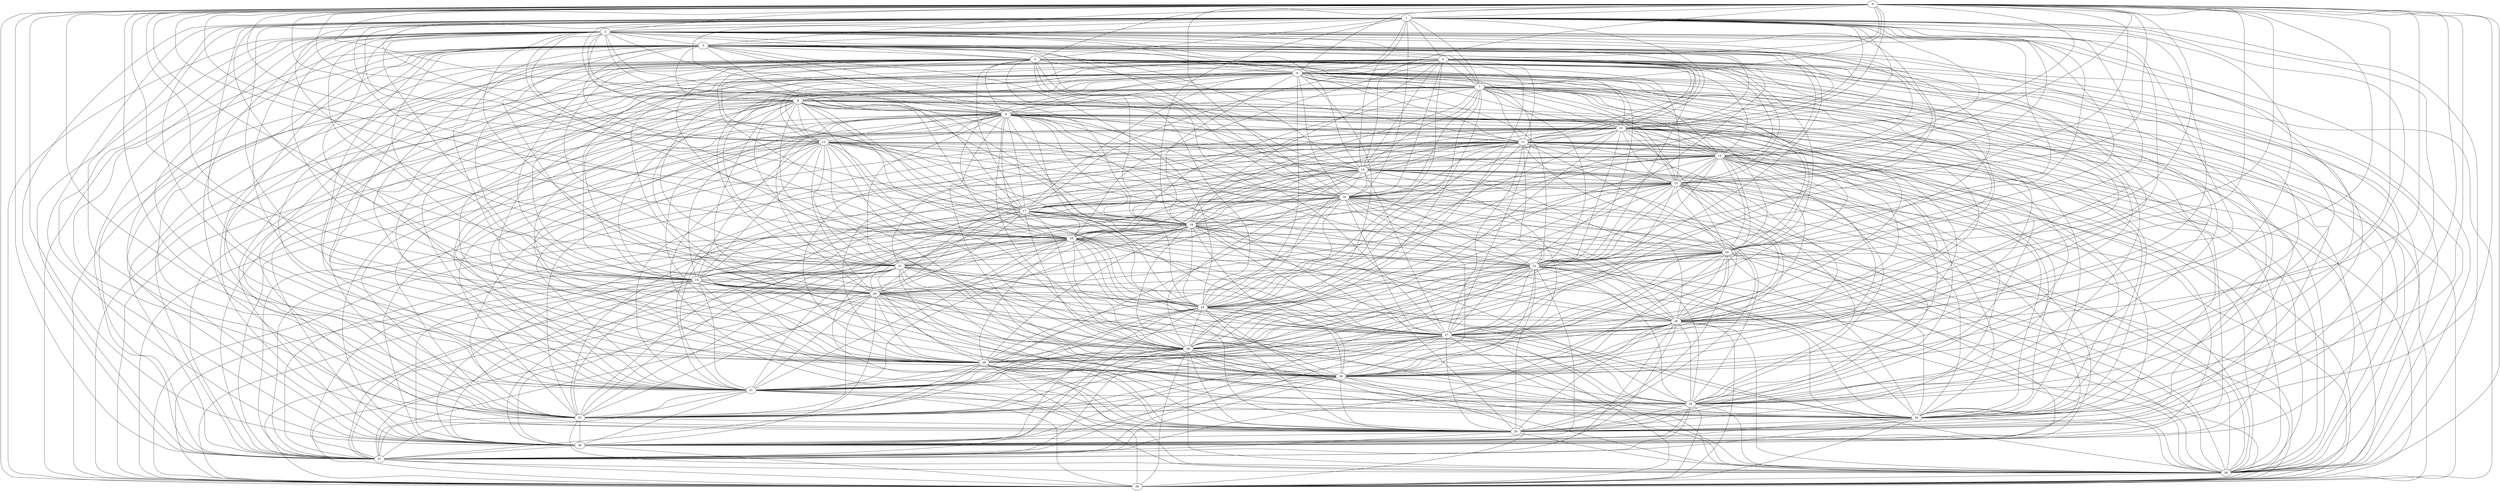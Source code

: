 strict graph  {
0;
1;
2;
3;
4;
5;
6;
7;
8;
9;
10;
11;
12;
13;
14;
15;
16;
17;
18;
19;
20;
21;
22;
23;
24;
25;
26;
27;
28;
29;
30;
31;
32;
33;
34;
35;
36;
37;
38;
39;
0 -- 5  [weight=10000];
0 -- 6  [weight=10000];
0 -- 24  [weight=40000];
0 -- 9  [weight=60000];
0 -- 36  [weight=40000];
0 -- 16  [weight=60000];
0 -- 12  [weight=40000];
0 -- 22  [weight=10000];
0 -- 38  [weight=50000];
0 -- 30  [weight=10000];
0 -- 31  [weight=20000];
0 -- 34  [weight=30000];
0 -- 1  [weight=50000];
0 -- 27  [weight=40000];
0 -- 17  [weight=40000];
0 -- 14  [weight=70000];
0 -- 13  [weight=20000];
0 -- 8  [weight=10000];
0 -- 39  [weight=60000];
0 -- 35  [weight=40000];
0 -- 28  [weight=40000];
0 -- 7  [weight=60000];
0 -- 2  [weight=20000];
0 -- 25  [weight=50000];
0 -- 19  [weight=40000];
0 -- 29  [weight=30000];
0 -- 18  [weight=70000];
0 -- 21  [weight=40000];
0 -- 15  [weight=70000];
0 -- 11  [weight=60000];
0 -- 37  [weight=10000];
0 -- 10  [weight=60000];
0 -- 4  [weight=70000];
0 -- 20  [weight=10000];
0 -- 23  [weight=40000];
0 -- 26  [weight=20000];
0 -- 32  [weight=10000];
0 -- 3  [weight=10000];
1 -- 4  [weight=20000];
1 -- 33  [weight=60000];
1 -- 36  [weight=20000];
1 -- 37  [weight=60000];
1 -- 16  [weight=50000];
1 -- 12  [weight=60000];
1 -- 13  [weight=50000];
1 -- 15  [weight=20000];
1 -- 26  [weight=20000];
1 -- 38  [weight=50000];
1 -- 3  [weight=30000];
1 -- 30  [weight=70000];
1 -- 29  [weight=20000];
1 -- 25  [weight=50000];
1 -- 5  [weight=70000];
1 -- 24  [weight=20000];
1 -- 23  [weight=30000];
1 -- 28  [weight=40000];
1 -- 19  [weight=40000];
1 -- 7  [weight=40000];
1 -- 22  [weight=50000];
1 -- 18  [weight=10000];
1 -- 10  [weight=50000];
1 -- 20  [weight=60000];
1 -- 2  [weight=60000];
1 -- 17  [weight=30000];
1 -- 35  [weight=70000];
1 -- 31  [weight=60000];
1 -- 11  [weight=10000];
1 -- 27  [weight=60000];
1 -- 32  [weight=40000];
1 -- 14  [weight=50000];
1 -- 21  [weight=50000];
1 -- 9  [weight=40000];
1 -- 6  [weight=60000];
1 -- 8  [weight=60000];
2 -- 24  [weight=50000];
2 -- 20  [weight=70000];
2 -- 8  [weight=30000];
2 -- 30  [weight=20000];
2 -- 27  [weight=20000];
2 -- 10  [weight=30000];
2 -- 15  [weight=40000];
2 -- 36  [weight=30000];
2 -- 11  [weight=70000];
2 -- 23  [weight=70000];
2 -- 35  [weight=30000];
2 -- 25  [weight=20000];
2 -- 37  [weight=50000];
2 -- 38  [weight=60000];
2 -- 32  [weight=30000];
2 -- 3  [weight=60000];
2 -- 17  [weight=20000];
2 -- 5  [weight=10000];
2 -- 12  [weight=10000];
2 -- 14  [weight=10000];
2 -- 16  [weight=20000];
2 -- 22  [weight=20000];
2 -- 19  [weight=70000];
2 -- 18  [weight=50000];
2 -- 9  [weight=50000];
2 -- 28  [weight=10000];
2 -- 13  [weight=50000];
2 -- 6  [weight=10000];
2 -- 31  [weight=20000];
2 -- 39  [weight=60000];
2 -- 33  [weight=40000];
2 -- 7  [weight=30000];
2 -- 21  [weight=30000];
2 -- 29  [weight=30000];
3 -- 9  [weight=20000];
3 -- 17  [weight=70000];
3 -- 11  [weight=20000];
3 -- 23  [weight=30000];
3 -- 26  [weight=30000];
3 -- 25  [weight=10000];
3 -- 31  [weight=70000];
3 -- 32  [weight=10000];
3 -- 16  [weight=40000];
3 -- 38  [weight=50000];
3 -- 18  [weight=40000];
3 -- 33  [weight=70000];
3 -- 27  [weight=40000];
3 -- 19  [weight=30000];
3 -- 4  [weight=40000];
3 -- 14  [weight=50000];
3 -- 6  [weight=70000];
3 -- 15  [weight=50000];
3 -- 29  [weight=70000];
3 -- 28  [weight=60000];
3 -- 24  [weight=30000];
3 -- 36  [weight=30000];
3 -- 7  [weight=10000];
3 -- 30  [weight=70000];
3 -- 22  [weight=20000];
3 -- 39  [weight=60000];
3 -- 8  [weight=70000];
3 -- 5  [weight=70000];
3 -- 35  [weight=20000];
3 -- 20  [weight=70000];
3 -- 10  [weight=50000];
3 -- 37  [weight=40000];
4 -- 30  [weight=70000];
4 -- 25  [weight=50000];
4 -- 11  [weight=30000];
4 -- 21  [weight=10000];
4 -- 6  [weight=20000];
4 -- 37  [weight=10000];
4 -- 33  [weight=60000];
4 -- 31  [weight=30000];
4 -- 12  [weight=50000];
4 -- 13  [weight=40000];
4 -- 39  [weight=50000];
4 -- 7  [weight=10000];
4 -- 8  [weight=20000];
4 -- 16  [weight=20000];
4 -- 15  [weight=60000];
4 -- 22  [weight=10000];
4 -- 38  [weight=10000];
4 -- 35  [weight=20000];
4 -- 26  [weight=10000];
4 -- 10  [weight=10000];
4 -- 18  [weight=40000];
4 -- 19  [weight=30000];
4 -- 20  [weight=20000];
4 -- 29  [weight=20000];
4 -- 28  [weight=70000];
4 -- 32  [weight=30000];
4 -- 14  [weight=40000];
4 -- 24  [weight=50000];
4 -- 9  [weight=20000];
4 -- 23  [weight=40000];
4 -- 34  [weight=10000];
4 -- 27  [weight=50000];
4 -- 17  [weight=70000];
5 -- 23  [weight=30000];
5 -- 27  [weight=40000];
5 -- 25  [weight=50000];
5 -- 38  [weight=10000];
5 -- 13  [weight=40000];
5 -- 34  [weight=60000];
5 -- 7  [weight=40000];
5 -- 12  [weight=60000];
5 -- 11  [weight=40000];
5 -- 10  [weight=30000];
5 -- 18  [weight=10000];
5 -- 28  [weight=30000];
5 -- 31  [weight=40000];
5 -- 15  [weight=70000];
5 -- 33  [weight=20000];
5 -- 29  [weight=30000];
5 -- 14  [weight=20000];
5 -- 36  [weight=20000];
5 -- 17  [weight=40000];
5 -- 16  [weight=10000];
5 -- 37  [weight=40000];
5 -- 24  [weight=10000];
5 -- 26  [weight=10000];
5 -- 6  [weight=20000];
5 -- 22  [weight=30000];
5 -- 19  [weight=10000];
5 -- 21  [weight=10000];
5 -- 32  [weight=60000];
5 -- 35  [weight=40000];
5 -- 9  [weight=10000];
6 -- 29  [weight=30000];
6 -- 26  [weight=30000];
6 -- 9  [weight=20000];
6 -- 28  [weight=40000];
6 -- 37  [weight=20000];
6 -- 20  [weight=60000];
6 -- 19  [weight=20000];
6 -- 10  [weight=70000];
6 -- 27  [weight=30000];
6 -- 13  [weight=40000];
6 -- 22  [weight=10000];
6 -- 15  [weight=20000];
6 -- 21  [weight=60000];
6 -- 31  [weight=60000];
6 -- 35  [weight=70000];
6 -- 38  [weight=70000];
6 -- 16  [weight=10000];
6 -- 7  [weight=60000];
6 -- 34  [weight=40000];
6 -- 30  [weight=10000];
6 -- 39  [weight=60000];
6 -- 24  [weight=40000];
6 -- 25  [weight=50000];
6 -- 8  [weight=20000];
6 -- 12  [weight=70000];
6 -- 18  [weight=50000];
6 -- 11  [weight=10000];
6 -- 17  [weight=60000];
6 -- 36  [weight=60000];
6 -- 32  [weight=40000];
6 -- 33  [weight=50000];
7 -- 29  [weight=20000];
7 -- 19  [weight=20000];
7 -- 39  [weight=40000];
7 -- 27  [weight=30000];
7 -- 35  [weight=70000];
7 -- 15  [weight=60000];
7 -- 31  [weight=60000];
7 -- 8  [weight=70000];
7 -- 25  [weight=10000];
7 -- 10  [weight=20000];
7 -- 16  [weight=70000];
7 -- 38  [weight=10000];
7 -- 14  [weight=30000];
7 -- 12  [weight=40000];
7 -- 30  [weight=20000];
7 -- 11  [weight=40000];
7 -- 28  [weight=30000];
7 -- 23  [weight=10000];
7 -- 18  [weight=50000];
7 -- 24  [weight=20000];
7 -- 34  [weight=10000];
7 -- 22  [weight=20000];
7 -- 21  [weight=60000];
7 -- 9  [weight=70000];
7 -- 37  [weight=10000];
7 -- 36  [weight=40000];
7 -- 13  [weight=30000];
7 -- 20  [weight=70000];
7 -- 26  [weight=10000];
8 -- 28  [weight=20000];
8 -- 12  [weight=30000];
8 -- 18  [weight=60000];
8 -- 32  [weight=40000];
8 -- 39  [weight=30000];
8 -- 23  [weight=60000];
8 -- 29  [weight=70000];
8 -- 25  [weight=40000];
8 -- 31  [weight=70000];
8 -- 9  [weight=30000];
8 -- 30  [weight=10000];
8 -- 26  [weight=40000];
8 -- 38  [weight=10000];
8 -- 34  [weight=70000];
8 -- 24  [weight=70000];
8 -- 27  [weight=10000];
8 -- 17  [weight=10000];
8 -- 21  [weight=50000];
8 -- 16  [weight=70000];
8 -- 36  [weight=40000];
8 -- 33  [weight=30000];
8 -- 37  [weight=10000];
8 -- 22  [weight=40000];
8 -- 11  [weight=30000];
8 -- 13  [weight=20000];
8 -- 19  [weight=20000];
8 -- 20  [weight=60000];
9 -- 33  [weight=60000];
9 -- 12  [weight=10000];
9 -- 19  [weight=30000];
9 -- 34  [weight=30000];
9 -- 35  [weight=40000];
9 -- 14  [weight=70000];
9 -- 11  [weight=10000];
9 -- 13  [weight=40000];
9 -- 15  [weight=20000];
9 -- 30  [weight=20000];
9 -- 23  [weight=70000];
9 -- 32  [weight=20000];
9 -- 38  [weight=40000];
9 -- 39  [weight=60000];
9 -- 18  [weight=50000];
9 -- 22  [weight=30000];
9 -- 21  [weight=50000];
9 -- 10  [weight=70000];
9 -- 24  [weight=20000];
9 -- 25  [weight=60000];
9 -- 27  [weight=30000];
9 -- 31  [weight=60000];
9 -- 28  [weight=30000];
9 -- 36  [weight=70000];
9 -- 29  [weight=20000];
9 -- 20  [weight=70000];
9 -- 16  [weight=40000];
9 -- 17  [weight=40000];
10 -- 30  [weight=10000];
10 -- 11  [weight=20000];
10 -- 33  [weight=50000];
10 -- 22  [weight=70000];
10 -- 19  [weight=30000];
10 -- 36  [weight=20000];
10 -- 38  [weight=60000];
10 -- 34  [weight=40000];
10 -- 29  [weight=70000];
10 -- 16  [weight=20000];
10 -- 25  [weight=10000];
10 -- 13  [weight=10000];
10 -- 17  [weight=70000];
10 -- 28  [weight=10000];
10 -- 20  [weight=20000];
10 -- 23  [weight=40000];
10 -- 21  [weight=30000];
10 -- 31  [weight=50000];
10 -- 14  [weight=50000];
10 -- 26  [weight=30000];
10 -- 18  [weight=50000];
10 -- 15  [weight=20000];
10 -- 35  [weight=20000];
10 -- 39  [weight=70000];
10 -- 27  [weight=10000];
11 -- 23  [weight=50000];
11 -- 34  [weight=20000];
11 -- 18  [weight=50000];
11 -- 27  [weight=40000];
11 -- 29  [weight=70000];
11 -- 15  [weight=60000];
11 -- 24  [weight=10000];
11 -- 39  [weight=70000];
11 -- 25  [weight=70000];
11 -- 16  [weight=10000];
11 -- 26  [weight=50000];
11 -- 17  [weight=30000];
11 -- 38  [weight=60000];
11 -- 13  [weight=10000];
11 -- 22  [weight=70000];
11 -- 30  [weight=70000];
11 -- 33  [weight=60000];
11 -- 20  [weight=30000];
11 -- 28  [weight=60000];
11 -- 14  [weight=10000];
11 -- 31  [weight=40000];
11 -- 37  [weight=20000];
11 -- 35  [weight=70000];
11 -- 32  [weight=50000];
11 -- 36  [weight=70000];
11 -- 19  [weight=50000];
12 -- 32  [weight=10000];
12 -- 36  [weight=50000];
12 -- 23  [weight=60000];
12 -- 33  [weight=60000];
12 -- 27  [weight=60000];
12 -- 26  [weight=20000];
12 -- 14  [weight=40000];
12 -- 22  [weight=50000];
12 -- 38  [weight=20000];
12 -- 15  [weight=70000];
12 -- 21  [weight=70000];
12 -- 34  [weight=70000];
12 -- 37  [weight=70000];
12 -- 13  [weight=40000];
12 -- 17  [weight=60000];
12 -- 24  [weight=70000];
12 -- 35  [weight=10000];
12 -- 28  [weight=40000];
12 -- 31  [weight=30000];
12 -- 19  [weight=30000];
12 -- 30  [weight=70000];
12 -- 39  [weight=50000];
12 -- 18  [weight=40000];
13 -- 28  [weight=60000];
13 -- 22  [weight=40000];
13 -- 37  [weight=20000];
13 -- 32  [weight=20000];
13 -- 39  [weight=20000];
13 -- 26  [weight=40000];
13 -- 20  [weight=70000];
13 -- 38  [weight=30000];
13 -- 14  [weight=40000];
13 -- 19  [weight=40000];
13 -- 17  [weight=20000];
13 -- 16  [weight=50000];
13 -- 34  [weight=30000];
13 -- 35  [weight=10000];
13 -- 27  [weight=10000];
13 -- 36  [weight=20000];
13 -- 18  [weight=20000];
13 -- 24  [weight=50000];
13 -- 15  [weight=10000];
13 -- 30  [weight=60000];
13 -- 25  [weight=50000];
14 -- 23  [weight=40000];
14 -- 25  [weight=20000];
14 -- 28  [weight=10000];
14 -- 30  [weight=40000];
14 -- 17  [weight=30000];
14 -- 21  [weight=70000];
14 -- 31  [weight=60000];
14 -- 24  [weight=10000];
14 -- 36  [weight=10000];
14 -- 38  [weight=10000];
14 -- 27  [weight=40000];
14 -- 18  [weight=10000];
14 -- 15  [weight=30000];
14 -- 16  [weight=20000];
14 -- 34  [weight=70000];
14 -- 19  [weight=50000];
14 -- 26  [weight=30000];
14 -- 32  [weight=30000];
14 -- 39  [weight=50000];
15 -- 16  [weight=30000];
15 -- 22  [weight=60000];
15 -- 26  [weight=50000];
15 -- 38  [weight=40000];
15 -- 36  [weight=10000];
15 -- 17  [weight=20000];
15 -- 20  [weight=20000];
15 -- 27  [weight=40000];
15 -- 18  [weight=40000];
15 -- 34  [weight=40000];
15 -- 23  [weight=40000];
15 -- 30  [weight=30000];
15 -- 32  [weight=60000];
15 -- 29  [weight=30000];
15 -- 39  [weight=30000];
15 -- 24  [weight=20000];
15 -- 28  [weight=60000];
15 -- 31  [weight=20000];
15 -- 19  [weight=30000];
15 -- 35  [weight=60000];
16 -- 36  [weight=70000];
16 -- 34  [weight=50000];
16 -- 18  [weight=70000];
16 -- 21  [weight=70000];
16 -- 39  [weight=50000];
16 -- 33  [weight=70000];
16 -- 23  [weight=10000];
16 -- 27  [weight=40000];
16 -- 37  [weight=70000];
16 -- 38  [weight=40000];
16 -- 29  [weight=30000];
16 -- 32  [weight=40000];
16 -- 19  [weight=30000];
16 -- 17  [weight=60000];
16 -- 31  [weight=40000];
16 -- 26  [weight=10000];
16 -- 20  [weight=60000];
16 -- 22  [weight=40000];
16 -- 25  [weight=70000];
16 -- 30  [weight=50000];
16 -- 35  [weight=70000];
17 -- 23  [weight=30000];
17 -- 18  [weight=40000];
17 -- 35  [weight=70000];
17 -- 28  [weight=70000];
17 -- 27  [weight=60000];
17 -- 22  [weight=10000];
17 -- 33  [weight=20000];
17 -- 19  [weight=10000];
17 -- 24  [weight=50000];
17 -- 30  [weight=60000];
17 -- 26  [weight=70000];
17 -- 20  [weight=70000];
17 -- 38  [weight=10000];
17 -- 25  [weight=50000];
17 -- 21  [weight=60000];
18 -- 25  [weight=10000];
18 -- 26  [weight=50000];
18 -- 19  [weight=20000];
18 -- 32  [weight=70000];
18 -- 39  [weight=70000];
18 -- 22  [weight=50000];
18 -- 37  [weight=60000];
18 -- 30  [weight=50000];
18 -- 34  [weight=20000];
18 -- 36  [weight=70000];
18 -- 33  [weight=60000];
18 -- 27  [weight=50000];
18 -- 24  [weight=70000];
18 -- 28  [weight=40000];
18 -- 29  [weight=70000];
18 -- 23  [weight=40000];
18 -- 21  [weight=10000];
18 -- 35  [weight=40000];
18 -- 38  [weight=10000];
18 -- 31  [weight=40000];
19 -- 20  [weight=10000];
19 -- 24  [weight=50000];
19 -- 22  [weight=60000];
19 -- 25  [weight=10000];
19 -- 33  [weight=70000];
19 -- 36  [weight=20000];
19 -- 38  [weight=60000];
19 -- 26  [weight=60000];
19 -- 34  [weight=50000];
19 -- 35  [weight=60000];
19 -- 30  [weight=10000];
19 -- 21  [weight=20000];
19 -- 31  [weight=30000];
19 -- 23  [weight=70000];
19 -- 29  [weight=60000];
19 -- 39  [weight=40000];
19 -- 27  [weight=40000];
19 -- 37  [weight=10000];
19 -- 28  [weight=40000];
20 -- 33  [weight=50000];
20 -- 35  [weight=40000];
20 -- 29  [weight=20000];
20 -- 22  [weight=10000];
20 -- 28  [weight=30000];
20 -- 24  [weight=30000];
20 -- 30  [weight=30000];
20 -- 34  [weight=70000];
20 -- 38  [weight=30000];
20 -- 31  [weight=40000];
20 -- 39  [weight=70000];
20 -- 36  [weight=60000];
20 -- 37  [weight=60000];
20 -- 21  [weight=70000];
20 -- 25  [weight=70000];
20 -- 27  [weight=30000];
20 -- 26  [weight=60000];
21 -- 32  [weight=60000];
21 -- 34  [weight=70000];
21 -- 37  [weight=30000];
21 -- 30  [weight=60000];
21 -- 36  [weight=40000];
21 -- 24  [weight=60000];
21 -- 33  [weight=10000];
21 -- 38  [weight=30000];
21 -- 31  [weight=60000];
21 -- 27  [weight=20000];
21 -- 28  [weight=60000];
21 -- 25  [weight=40000];
21 -- 29  [weight=10000];
21 -- 35  [weight=40000];
21 -- 39  [weight=70000];
22 -- 24  [weight=70000];
22 -- 29  [weight=50000];
22 -- 26  [weight=70000];
22 -- 27  [weight=50000];
22 -- 32  [weight=30000];
22 -- 37  [weight=50000];
22 -- 33  [weight=10000];
22 -- 25  [weight=10000];
22 -- 30  [weight=40000];
22 -- 31  [weight=10000];
22 -- 23  [weight=70000];
22 -- 39  [weight=70000];
22 -- 38  [weight=40000];
22 -- 35  [weight=30000];
22 -- 36  [weight=70000];
22 -- 34  [weight=50000];
22 -- 28  [weight=40000];
23 -- 36  [weight=70000];
23 -- 24  [weight=60000];
23 -- 38  [weight=20000];
23 -- 37  [weight=50000];
23 -- 28  [weight=50000];
23 -- 25  [weight=40000];
23 -- 31  [weight=30000];
23 -- 35  [weight=10000];
23 -- 30  [weight=70000];
23 -- 27  [weight=30000];
23 -- 39  [weight=10000];
23 -- 29  [weight=30000];
23 -- 32  [weight=60000];
23 -- 33  [weight=60000];
24 -- 35  [weight=20000];
24 -- 38  [weight=30000];
24 -- 31  [weight=60000];
24 -- 25  [weight=60000];
24 -- 26  [weight=50000];
24 -- 32  [weight=40000];
24 -- 29  [weight=10000];
24 -- 27  [weight=70000];
24 -- 39  [weight=60000];
24 -- 37  [weight=20000];
24 -- 33  [weight=70000];
24 -- 28  [weight=10000];
24 -- 34  [weight=70000];
24 -- 36  [weight=60000];
25 -- 30  [weight=60000];
25 -- 27  [weight=20000];
25 -- 31  [weight=50000];
25 -- 37  [weight=40000];
25 -- 38  [weight=40000];
25 -- 32  [weight=30000];
25 -- 36  [weight=30000];
25 -- 33  [weight=70000];
25 -- 28  [weight=30000];
25 -- 35  [weight=20000];
25 -- 29  [weight=70000];
25 -- 26  [weight=10000];
26 -- 32  [weight=30000];
26 -- 35  [weight=70000];
26 -- 33  [weight=30000];
26 -- 30  [weight=40000];
26 -- 31  [weight=70000];
26 -- 38  [weight=70000];
26 -- 34  [weight=30000];
26 -- 28  [weight=60000];
26 -- 39  [weight=40000];
26 -- 27  [weight=30000];
26 -- 36  [weight=40000];
26 -- 29  [weight=50000];
26 -- 37  [weight=20000];
27 -- 30  [weight=10000];
27 -- 35  [weight=70000];
27 -- 28  [weight=60000];
27 -- 37  [weight=40000];
27 -- 31  [weight=70000];
27 -- 34  [weight=20000];
27 -- 29  [weight=50000];
27 -- 32  [weight=70000];
27 -- 36  [weight=20000];
27 -- 33  [weight=20000];
27 -- 39  [weight=30000];
27 -- 38  [weight=30000];
28 -- 31  [weight=20000];
28 -- 39  [weight=40000];
28 -- 38  [weight=60000];
28 -- 32  [weight=10000];
28 -- 35  [weight=20000];
28 -- 33  [weight=60000];
28 -- 36  [weight=20000];
28 -- 37  [weight=50000];
28 -- 34  [weight=60000];
28 -- 29  [weight=40000];
28 -- 30  [weight=60000];
29 -- 38  [weight=30000];
29 -- 39  [weight=70000];
29 -- 35  [weight=60000];
29 -- 37  [weight=30000];
29 -- 30  [weight=70000];
29 -- 32  [weight=20000];
29 -- 33  [weight=10000];
29 -- 34  [weight=70000];
29 -- 31  [weight=70000];
30 -- 31  [weight=30000];
30 -- 32  [weight=30000];
30 -- 34  [weight=20000];
30 -- 36  [weight=70000];
30 -- 35  [weight=10000];
30 -- 37  [weight=30000];
30 -- 39  [weight=20000];
30 -- 33  [weight=50000];
31 -- 37  [weight=10000];
31 -- 34  [weight=40000];
31 -- 36  [weight=50000];
31 -- 39  [weight=50000];
31 -- 33  [weight=20000];
31 -- 32  [weight=30000];
31 -- 38  [weight=40000];
32 -- 36  [weight=20000];
32 -- 34  [weight=30000];
32 -- 33  [weight=70000];
32 -- 35  [weight=30000];
32 -- 38  [weight=20000];
32 -- 37  [weight=50000];
32 -- 39  [weight=20000];
33 -- 37  [weight=50000];
33 -- 36  [weight=30000];
33 -- 35  [weight=40000];
33 -- 38  [weight=10000];
34 -- 35  [weight=30000];
34 -- 37  [weight=30000];
34 -- 38  [weight=20000];
34 -- 39  [weight=30000];
34 -- 36  [weight=10000];
35 -- 37  [weight=20000];
35 -- 38  [weight=10000];
35 -- 36  [weight=50000];
36 -- 37  [weight=50000];
36 -- 39  [weight=20000];
37 -- 39  [weight=50000];
37 -- 38  [weight=50000];
38 -- 39  [weight=10000];
}
